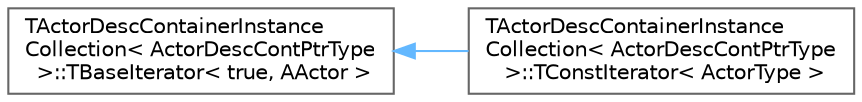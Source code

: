 digraph "Graphical Class Hierarchy"
{
 // INTERACTIVE_SVG=YES
 // LATEX_PDF_SIZE
  bgcolor="transparent";
  edge [fontname=Helvetica,fontsize=10,labelfontname=Helvetica,labelfontsize=10];
  node [fontname=Helvetica,fontsize=10,shape=box,height=0.2,width=0.4];
  rankdir="LR";
  Node0 [id="Node000000",label="TActorDescContainerInstance\lCollection\< ActorDescContPtrType\l \>::TBaseIterator\< true, AActor \>",height=0.2,width=0.4,color="grey40", fillcolor="white", style="filled",URL="$dd/da4/classTActorDescContainerInstanceCollection_1_1TBaseIterator.html",tooltip=" "];
  Node0 -> Node1 [id="edge6058_Node000000_Node000001",dir="back",color="steelblue1",style="solid",tooltip=" "];
  Node1 [id="Node000001",label="TActorDescContainerInstance\lCollection\< ActorDescContPtrType\l \>::TConstIterator\< ActorType \>",height=0.2,width=0.4,color="grey40", fillcolor="white", style="filled",URL="$db/d7f/classTActorDescContainerInstanceCollection_1_1TConstIterator.html",tooltip=" "];
}
